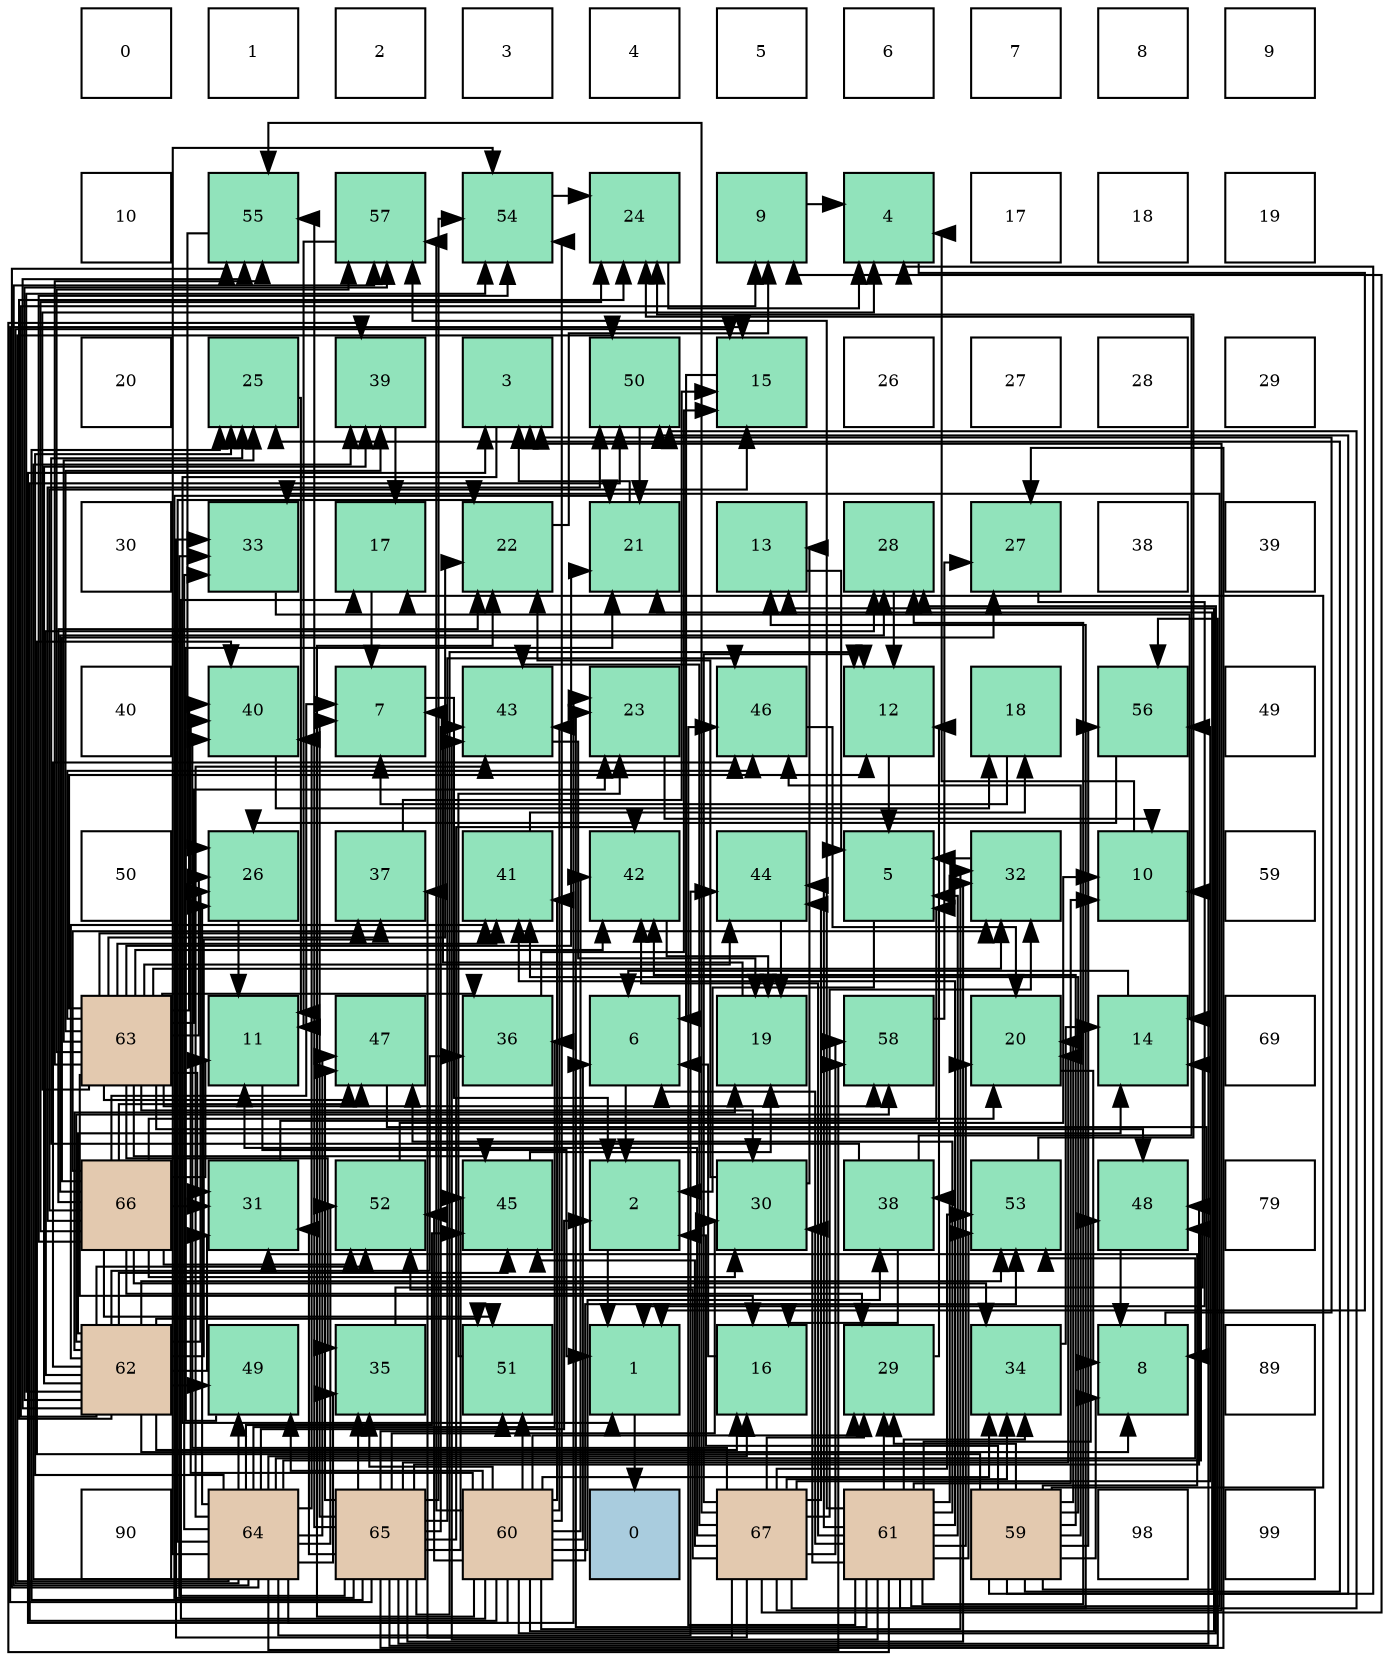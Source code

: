 digraph layout{
 rankdir=TB;
 splines=ortho;
 node [style=filled shape=square fixedsize=true width=0.6];
0[label="0", fontsize=8, fillcolor="#ffffff"];
1[label="1", fontsize=8, fillcolor="#ffffff"];
2[label="2", fontsize=8, fillcolor="#ffffff"];
3[label="3", fontsize=8, fillcolor="#ffffff"];
4[label="4", fontsize=8, fillcolor="#ffffff"];
5[label="5", fontsize=8, fillcolor="#ffffff"];
6[label="6", fontsize=8, fillcolor="#ffffff"];
7[label="7", fontsize=8, fillcolor="#ffffff"];
8[label="8", fontsize=8, fillcolor="#ffffff"];
9[label="9", fontsize=8, fillcolor="#ffffff"];
10[label="10", fontsize=8, fillcolor="#ffffff"];
11[label="55", fontsize=8, fillcolor="#91e3bb"];
12[label="57", fontsize=8, fillcolor="#91e3bb"];
13[label="54", fontsize=8, fillcolor="#91e3bb"];
14[label="24", fontsize=8, fillcolor="#91e3bb"];
15[label="9", fontsize=8, fillcolor="#91e3bb"];
16[label="4", fontsize=8, fillcolor="#91e3bb"];
17[label="17", fontsize=8, fillcolor="#ffffff"];
18[label="18", fontsize=8, fillcolor="#ffffff"];
19[label="19", fontsize=8, fillcolor="#ffffff"];
20[label="20", fontsize=8, fillcolor="#ffffff"];
21[label="25", fontsize=8, fillcolor="#91e3bb"];
22[label="39", fontsize=8, fillcolor="#91e3bb"];
23[label="3", fontsize=8, fillcolor="#91e3bb"];
24[label="50", fontsize=8, fillcolor="#91e3bb"];
25[label="15", fontsize=8, fillcolor="#91e3bb"];
26[label="26", fontsize=8, fillcolor="#ffffff"];
27[label="27", fontsize=8, fillcolor="#ffffff"];
28[label="28", fontsize=8, fillcolor="#ffffff"];
29[label="29", fontsize=8, fillcolor="#ffffff"];
30[label="30", fontsize=8, fillcolor="#ffffff"];
31[label="33", fontsize=8, fillcolor="#91e3bb"];
32[label="17", fontsize=8, fillcolor="#91e3bb"];
33[label="22", fontsize=8, fillcolor="#91e3bb"];
34[label="21", fontsize=8, fillcolor="#91e3bb"];
35[label="13", fontsize=8, fillcolor="#91e3bb"];
36[label="28", fontsize=8, fillcolor="#91e3bb"];
37[label="27", fontsize=8, fillcolor="#91e3bb"];
38[label="38", fontsize=8, fillcolor="#ffffff"];
39[label="39", fontsize=8, fillcolor="#ffffff"];
40[label="40", fontsize=8, fillcolor="#ffffff"];
41[label="40", fontsize=8, fillcolor="#91e3bb"];
42[label="7", fontsize=8, fillcolor="#91e3bb"];
43[label="43", fontsize=8, fillcolor="#91e3bb"];
44[label="23", fontsize=8, fillcolor="#91e3bb"];
45[label="46", fontsize=8, fillcolor="#91e3bb"];
46[label="12", fontsize=8, fillcolor="#91e3bb"];
47[label="18", fontsize=8, fillcolor="#91e3bb"];
48[label="56", fontsize=8, fillcolor="#91e3bb"];
49[label="49", fontsize=8, fillcolor="#ffffff"];
50[label="50", fontsize=8, fillcolor="#ffffff"];
51[label="26", fontsize=8, fillcolor="#91e3bb"];
52[label="37", fontsize=8, fillcolor="#91e3bb"];
53[label="41", fontsize=8, fillcolor="#91e3bb"];
54[label="42", fontsize=8, fillcolor="#91e3bb"];
55[label="44", fontsize=8, fillcolor="#91e3bb"];
56[label="5", fontsize=8, fillcolor="#91e3bb"];
57[label="32", fontsize=8, fillcolor="#91e3bb"];
58[label="10", fontsize=8, fillcolor="#91e3bb"];
59[label="59", fontsize=8, fillcolor="#ffffff"];
60[label="63", fontsize=8, fillcolor="#e3c9af"];
61[label="11", fontsize=8, fillcolor="#91e3bb"];
62[label="47", fontsize=8, fillcolor="#91e3bb"];
63[label="36", fontsize=8, fillcolor="#91e3bb"];
64[label="6", fontsize=8, fillcolor="#91e3bb"];
65[label="19", fontsize=8, fillcolor="#91e3bb"];
66[label="58", fontsize=8, fillcolor="#91e3bb"];
67[label="20", fontsize=8, fillcolor="#91e3bb"];
68[label="14", fontsize=8, fillcolor="#91e3bb"];
69[label="69", fontsize=8, fillcolor="#ffffff"];
70[label="66", fontsize=8, fillcolor="#e3c9af"];
71[label="31", fontsize=8, fillcolor="#91e3bb"];
72[label="52", fontsize=8, fillcolor="#91e3bb"];
73[label="45", fontsize=8, fillcolor="#91e3bb"];
74[label="2", fontsize=8, fillcolor="#91e3bb"];
75[label="30", fontsize=8, fillcolor="#91e3bb"];
76[label="38", fontsize=8, fillcolor="#91e3bb"];
77[label="53", fontsize=8, fillcolor="#91e3bb"];
78[label="48", fontsize=8, fillcolor="#91e3bb"];
79[label="79", fontsize=8, fillcolor="#ffffff"];
80[label="62", fontsize=8, fillcolor="#e3c9af"];
81[label="49", fontsize=8, fillcolor="#91e3bb"];
82[label="35", fontsize=8, fillcolor="#91e3bb"];
83[label="51", fontsize=8, fillcolor="#91e3bb"];
84[label="1", fontsize=8, fillcolor="#91e3bb"];
85[label="16", fontsize=8, fillcolor="#91e3bb"];
86[label="29", fontsize=8, fillcolor="#91e3bb"];
87[label="34", fontsize=8, fillcolor="#91e3bb"];
88[label="8", fontsize=8, fillcolor="#91e3bb"];
89[label="89", fontsize=8, fillcolor="#ffffff"];
90[label="90", fontsize=8, fillcolor="#ffffff"];
91[label="64", fontsize=8, fillcolor="#e3c9af"];
92[label="65", fontsize=8, fillcolor="#e3c9af"];
93[label="60", fontsize=8, fillcolor="#e3c9af"];
94[label="0", fontsize=8, fillcolor="#a9ccde"];
95[label="67", fontsize=8, fillcolor="#e3c9af"];
96[label="61", fontsize=8, fillcolor="#e3c9af"];
97[label="59", fontsize=8, fillcolor="#e3c9af"];
98[label="98", fontsize=8, fillcolor="#ffffff"];
99[label="99", fontsize=8, fillcolor="#ffffff"];
edge [constraint=false, style=vis];84 -> 94;
74 -> 84;
23 -> 84;
16 -> 84;
56 -> 74;
64 -> 74;
42 -> 74;
88 -> 23;
15 -> 16;
58 -> 16;
61 -> 84;
46 -> 56;
35 -> 56;
68 -> 64;
25 -> 64;
85 -> 64;
32 -> 42;
47 -> 42;
65 -> 42;
67 -> 88;
34 -> 23;
33 -> 15;
44 -> 58;
14 -> 16;
21 -> 61;
51 -> 61;
37 -> 84;
36 -> 46;
86 -> 46;
75 -> 35;
75 -> 33;
71 -> 56;
57 -> 56;
31 -> 68;
87 -> 68;
82 -> 68;
63 -> 25;
52 -> 25;
76 -> 85;
76 -> 14;
76 -> 21;
22 -> 32;
41 -> 47;
53 -> 47;
54 -> 65;
43 -> 65;
55 -> 65;
73 -> 65;
45 -> 67;
62 -> 88;
78 -> 88;
81 -> 34;
24 -> 34;
83 -> 44;
72 -> 58;
77 -> 14;
13 -> 14;
11 -> 51;
48 -> 51;
12 -> 61;
66 -> 37;
97 -> 74;
97 -> 16;
97 -> 88;
97 -> 32;
97 -> 67;
97 -> 34;
97 -> 21;
97 -> 86;
97 -> 71;
97 -> 41;
97 -> 53;
97 -> 54;
97 -> 45;
97 -> 24;
97 -> 48;
93 -> 23;
93 -> 64;
93 -> 35;
93 -> 32;
93 -> 33;
93 -> 36;
93 -> 86;
93 -> 57;
93 -> 87;
93 -> 82;
93 -> 76;
93 -> 41;
93 -> 53;
93 -> 54;
93 -> 43;
93 -> 81;
93 -> 24;
93 -> 83;
93 -> 72;
93 -> 77;
93 -> 13;
93 -> 12;
96 -> 56;
96 -> 64;
96 -> 58;
96 -> 67;
96 -> 44;
96 -> 36;
96 -> 86;
96 -> 75;
96 -> 31;
96 -> 87;
96 -> 76;
96 -> 22;
96 -> 53;
96 -> 54;
96 -> 43;
96 -> 55;
96 -> 45;
96 -> 62;
96 -> 78;
96 -> 24;
96 -> 77;
96 -> 12;
80 -> 88;
80 -> 15;
80 -> 68;
80 -> 85;
80 -> 65;
80 -> 14;
80 -> 51;
80 -> 36;
80 -> 71;
80 -> 63;
80 -> 52;
80 -> 22;
80 -> 53;
80 -> 73;
80 -> 45;
80 -> 81;
80 -> 83;
80 -> 72;
80 -> 77;
80 -> 13;
80 -> 11;
80 -> 12;
80 -> 66;
60 -> 16;
60 -> 46;
60 -> 85;
60 -> 34;
60 -> 33;
60 -> 44;
60 -> 21;
60 -> 51;
60 -> 75;
60 -> 71;
60 -> 57;
60 -> 82;
60 -> 63;
60 -> 52;
60 -> 22;
60 -> 41;
60 -> 53;
60 -> 54;
60 -> 55;
60 -> 73;
60 -> 45;
60 -> 62;
60 -> 78;
60 -> 11;
60 -> 12;
60 -> 66;
91 -> 74;
91 -> 25;
91 -> 85;
91 -> 33;
91 -> 44;
91 -> 21;
91 -> 51;
91 -> 31;
91 -> 82;
91 -> 63;
91 -> 22;
91 -> 41;
91 -> 43;
91 -> 55;
91 -> 73;
91 -> 62;
91 -> 78;
91 -> 81;
91 -> 24;
91 -> 72;
91 -> 77;
91 -> 13;
91 -> 11;
91 -> 12;
91 -> 66;
92 -> 42;
92 -> 58;
92 -> 46;
92 -> 25;
92 -> 67;
92 -> 34;
92 -> 21;
92 -> 37;
92 -> 75;
92 -> 71;
92 -> 57;
92 -> 31;
92 -> 82;
92 -> 54;
92 -> 43;
92 -> 73;
92 -> 45;
92 -> 62;
92 -> 78;
92 -> 83;
92 -> 13;
92 -> 11;
92 -> 48;
70 -> 42;
70 -> 61;
70 -> 25;
70 -> 67;
70 -> 33;
70 -> 14;
70 -> 37;
70 -> 36;
70 -> 86;
70 -> 75;
70 -> 71;
70 -> 57;
70 -> 87;
70 -> 62;
70 -> 24;
70 -> 83;
70 -> 72;
70 -> 13;
95 -> 23;
95 -> 15;
95 -> 61;
95 -> 46;
95 -> 35;
95 -> 86;
95 -> 57;
95 -> 31;
95 -> 87;
95 -> 52;
95 -> 41;
95 -> 43;
95 -> 55;
95 -> 73;
95 -> 72;
95 -> 77;
95 -> 11;
95 -> 48;
95 -> 66;
edge [constraint=true, style=invis];
0 -> 10 -> 20 -> 30 -> 40 -> 50 -> 60 -> 70 -> 80 -> 90;
1 -> 11 -> 21 -> 31 -> 41 -> 51 -> 61 -> 71 -> 81 -> 91;
2 -> 12 -> 22 -> 32 -> 42 -> 52 -> 62 -> 72 -> 82 -> 92;
3 -> 13 -> 23 -> 33 -> 43 -> 53 -> 63 -> 73 -> 83 -> 93;
4 -> 14 -> 24 -> 34 -> 44 -> 54 -> 64 -> 74 -> 84 -> 94;
5 -> 15 -> 25 -> 35 -> 45 -> 55 -> 65 -> 75 -> 85 -> 95;
6 -> 16 -> 26 -> 36 -> 46 -> 56 -> 66 -> 76 -> 86 -> 96;
7 -> 17 -> 27 -> 37 -> 47 -> 57 -> 67 -> 77 -> 87 -> 97;
8 -> 18 -> 28 -> 38 -> 48 -> 58 -> 68 -> 78 -> 88 -> 98;
9 -> 19 -> 29 -> 39 -> 49 -> 59 -> 69 -> 79 -> 89 -> 99;
rank = same {0 -> 1 -> 2 -> 3 -> 4 -> 5 -> 6 -> 7 -> 8 -> 9};
rank = same {10 -> 11 -> 12 -> 13 -> 14 -> 15 -> 16 -> 17 -> 18 -> 19};
rank = same {20 -> 21 -> 22 -> 23 -> 24 -> 25 -> 26 -> 27 -> 28 -> 29};
rank = same {30 -> 31 -> 32 -> 33 -> 34 -> 35 -> 36 -> 37 -> 38 -> 39};
rank = same {40 -> 41 -> 42 -> 43 -> 44 -> 45 -> 46 -> 47 -> 48 -> 49};
rank = same {50 -> 51 -> 52 -> 53 -> 54 -> 55 -> 56 -> 57 -> 58 -> 59};
rank = same {60 -> 61 -> 62 -> 63 -> 64 -> 65 -> 66 -> 67 -> 68 -> 69};
rank = same {70 -> 71 -> 72 -> 73 -> 74 -> 75 -> 76 -> 77 -> 78 -> 79};
rank = same {80 -> 81 -> 82 -> 83 -> 84 -> 85 -> 86 -> 87 -> 88 -> 89};
rank = same {90 -> 91 -> 92 -> 93 -> 94 -> 95 -> 96 -> 97 -> 98 -> 99};
}